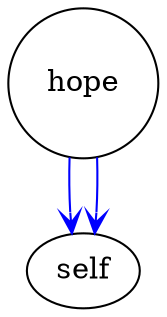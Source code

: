 digraph outcome_hope_self { 
 K=0.6 
 "hope" -> { "self" } [color="blue", arrowhead="vee", penwidth=1, href="#70"]; 
 "hope" -> { "self" } [color="blue", arrowhead="vee", penwidth=1, href="#70"]; 
 "hope" [shape="circle", fixedsize="true", height=1, width=1, style="filled", fillcolor="white", href="#hope"]; 
 "hope" [shape="circle", fixedsize="true", height=1, width=1, style="filled", fillcolor="white", href="#hope"]; 

}